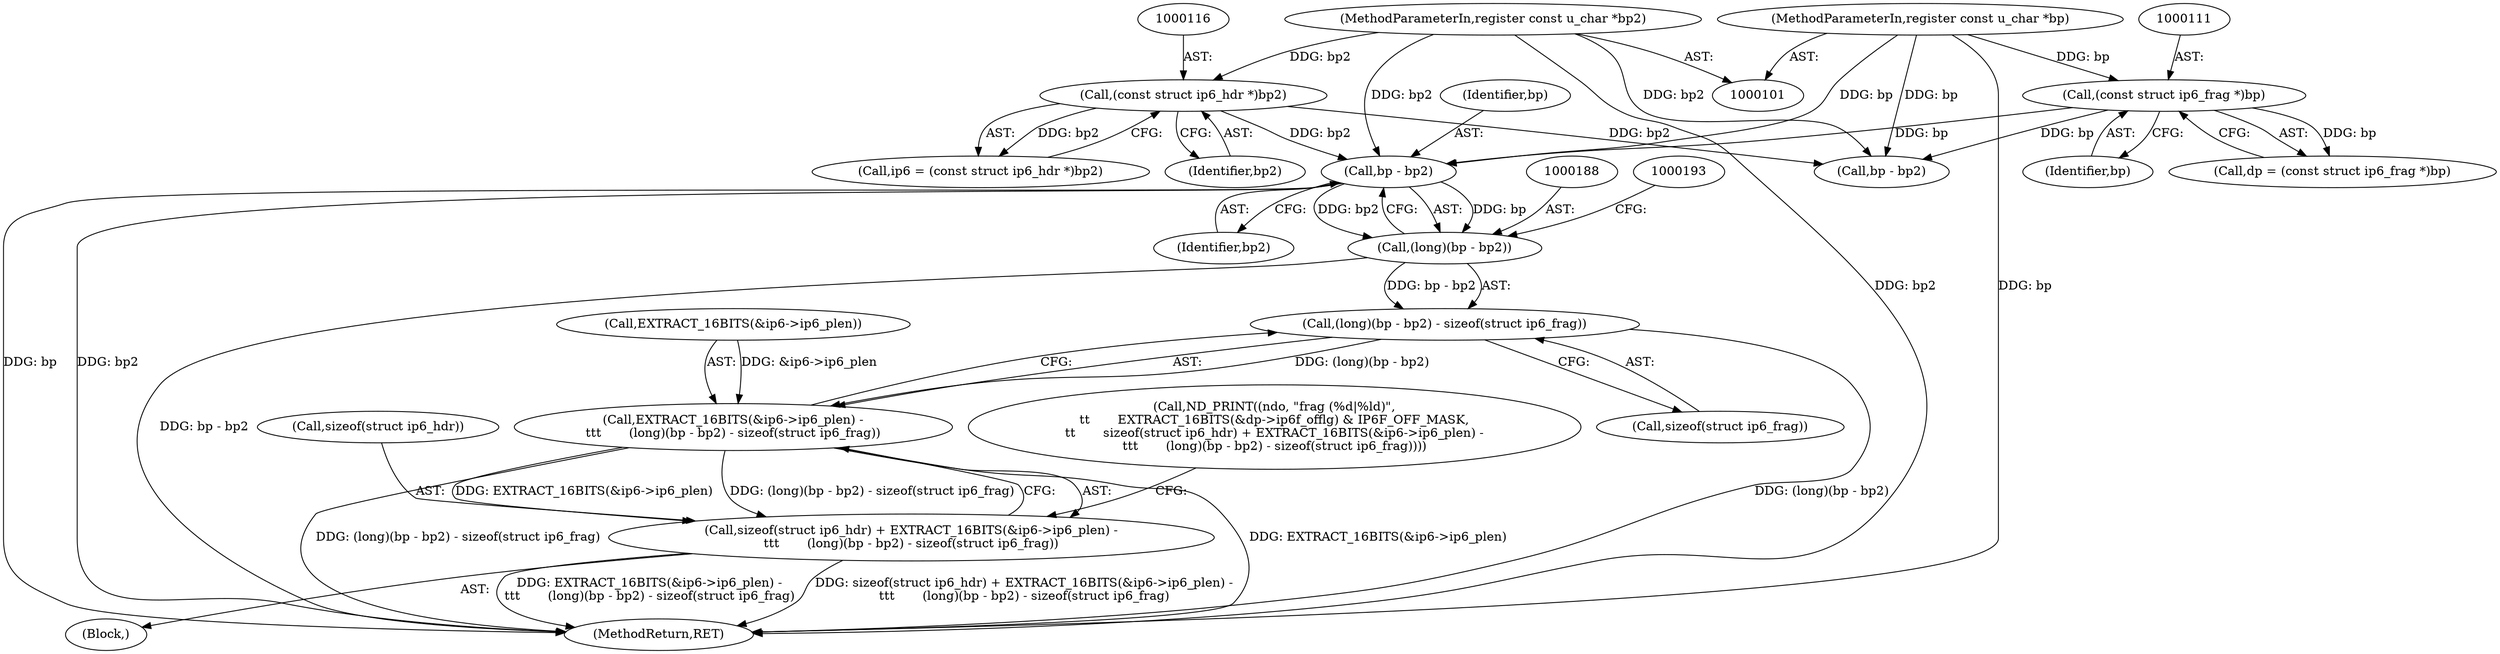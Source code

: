 digraph "0_tcpdump_2d669862df7cd17f539129049f6fb70d17174125@pointer" {
"1000189" [label="(Call,bp - bp2)"];
"1000110" [label="(Call,(const struct ip6_frag *)bp)"];
"1000103" [label="(MethodParameterIn,register const u_char *bp)"];
"1000115" [label="(Call,(const struct ip6_hdr *)bp2)"];
"1000104" [label="(MethodParameterIn,register const u_char *bp2)"];
"1000187" [label="(Call,(long)(bp - bp2))"];
"1000186" [label="(Call,(long)(bp - bp2) - sizeof(struct ip6_frag))"];
"1000180" [label="(Call,EXTRACT_16BITS(&ip6->ip6_plen) -\n\t\t\t       (long)(bp - bp2) - sizeof(struct ip6_frag))"];
"1000177" [label="(Call,sizeof(struct ip6_hdr) + EXTRACT_16BITS(&ip6->ip6_plen) -\n\t\t\t       (long)(bp - bp2) - sizeof(struct ip6_frag))"];
"1000157" [label="(Call,bp - bp2)"];
"1000180" [label="(Call,EXTRACT_16BITS(&ip6->ip6_plen) -\n\t\t\t       (long)(bp - bp2) - sizeof(struct ip6_frag))"];
"1000117" [label="(Identifier,bp2)"];
"1000110" [label="(Call,(const struct ip6_frag *)bp)"];
"1000103" [label="(MethodParameterIn,register const u_char *bp)"];
"1000108" [label="(Call,dp = (const struct ip6_frag *)bp)"];
"1000115" [label="(Call,(const struct ip6_hdr *)bp2)"];
"1000186" [label="(Call,(long)(bp - bp2) - sizeof(struct ip6_frag))"];
"1000177" [label="(Call,sizeof(struct ip6_hdr) + EXTRACT_16BITS(&ip6->ip6_plen) -\n\t\t\t       (long)(bp - bp2) - sizeof(struct ip6_frag))"];
"1000113" [label="(Call,ip6 = (const struct ip6_hdr *)bp2)"];
"1000192" [label="(Call,sizeof(struct ip6_frag))"];
"1000164" [label="(Call,ND_PRINT((ndo, \"frag (%d|%ld)\",\n\t\t       EXTRACT_16BITS(&dp->ip6f_offlg) & IP6F_OFF_MASK,\n\t\t       sizeof(struct ip6_hdr) + EXTRACT_16BITS(&ip6->ip6_plen) -\n\t\t\t       (long)(bp - bp2) - sizeof(struct ip6_frag))))"];
"1000169" [label="(Block,)"];
"1000112" [label="(Identifier,bp)"];
"1000104" [label="(MethodParameterIn,register const u_char *bp2)"];
"1000187" [label="(Call,(long)(bp - bp2))"];
"1000189" [label="(Call,bp - bp2)"];
"1000178" [label="(Call,sizeof(struct ip6_hdr))"];
"1000191" [label="(Identifier,bp2)"];
"1000224" [label="(MethodReturn,RET)"];
"1000181" [label="(Call,EXTRACT_16BITS(&ip6->ip6_plen))"];
"1000190" [label="(Identifier,bp)"];
"1000189" -> "1000187"  [label="AST: "];
"1000189" -> "1000191"  [label="CFG: "];
"1000190" -> "1000189"  [label="AST: "];
"1000191" -> "1000189"  [label="AST: "];
"1000187" -> "1000189"  [label="CFG: "];
"1000189" -> "1000224"  [label="DDG: bp"];
"1000189" -> "1000224"  [label="DDG: bp2"];
"1000189" -> "1000187"  [label="DDG: bp"];
"1000189" -> "1000187"  [label="DDG: bp2"];
"1000110" -> "1000189"  [label="DDG: bp"];
"1000103" -> "1000189"  [label="DDG: bp"];
"1000115" -> "1000189"  [label="DDG: bp2"];
"1000104" -> "1000189"  [label="DDG: bp2"];
"1000110" -> "1000108"  [label="AST: "];
"1000110" -> "1000112"  [label="CFG: "];
"1000111" -> "1000110"  [label="AST: "];
"1000112" -> "1000110"  [label="AST: "];
"1000108" -> "1000110"  [label="CFG: "];
"1000110" -> "1000108"  [label="DDG: bp"];
"1000103" -> "1000110"  [label="DDG: bp"];
"1000110" -> "1000157"  [label="DDG: bp"];
"1000103" -> "1000101"  [label="AST: "];
"1000103" -> "1000224"  [label="DDG: bp"];
"1000103" -> "1000157"  [label="DDG: bp"];
"1000115" -> "1000113"  [label="AST: "];
"1000115" -> "1000117"  [label="CFG: "];
"1000116" -> "1000115"  [label="AST: "];
"1000117" -> "1000115"  [label="AST: "];
"1000113" -> "1000115"  [label="CFG: "];
"1000115" -> "1000113"  [label="DDG: bp2"];
"1000104" -> "1000115"  [label="DDG: bp2"];
"1000115" -> "1000157"  [label="DDG: bp2"];
"1000104" -> "1000101"  [label="AST: "];
"1000104" -> "1000224"  [label="DDG: bp2"];
"1000104" -> "1000157"  [label="DDG: bp2"];
"1000187" -> "1000186"  [label="AST: "];
"1000188" -> "1000187"  [label="AST: "];
"1000193" -> "1000187"  [label="CFG: "];
"1000187" -> "1000224"  [label="DDG: bp - bp2"];
"1000187" -> "1000186"  [label="DDG: bp - bp2"];
"1000186" -> "1000180"  [label="AST: "];
"1000186" -> "1000192"  [label="CFG: "];
"1000192" -> "1000186"  [label="AST: "];
"1000180" -> "1000186"  [label="CFG: "];
"1000186" -> "1000224"  [label="DDG: (long)(bp - bp2)"];
"1000186" -> "1000180"  [label="DDG: (long)(bp - bp2)"];
"1000180" -> "1000177"  [label="AST: "];
"1000181" -> "1000180"  [label="AST: "];
"1000177" -> "1000180"  [label="CFG: "];
"1000180" -> "1000224"  [label="DDG: EXTRACT_16BITS(&ip6->ip6_plen)"];
"1000180" -> "1000224"  [label="DDG: (long)(bp - bp2) - sizeof(struct ip6_frag)"];
"1000180" -> "1000177"  [label="DDG: EXTRACT_16BITS(&ip6->ip6_plen)"];
"1000180" -> "1000177"  [label="DDG: (long)(bp - bp2) - sizeof(struct ip6_frag)"];
"1000181" -> "1000180"  [label="DDG: &ip6->ip6_plen"];
"1000177" -> "1000169"  [label="AST: "];
"1000178" -> "1000177"  [label="AST: "];
"1000164" -> "1000177"  [label="CFG: "];
"1000177" -> "1000224"  [label="DDG: EXTRACT_16BITS(&ip6->ip6_plen) -\n\t\t\t       (long)(bp - bp2) - sizeof(struct ip6_frag)"];
"1000177" -> "1000224"  [label="DDG: sizeof(struct ip6_hdr) + EXTRACT_16BITS(&ip6->ip6_plen) -\n\t\t\t       (long)(bp - bp2) - sizeof(struct ip6_frag)"];
}
